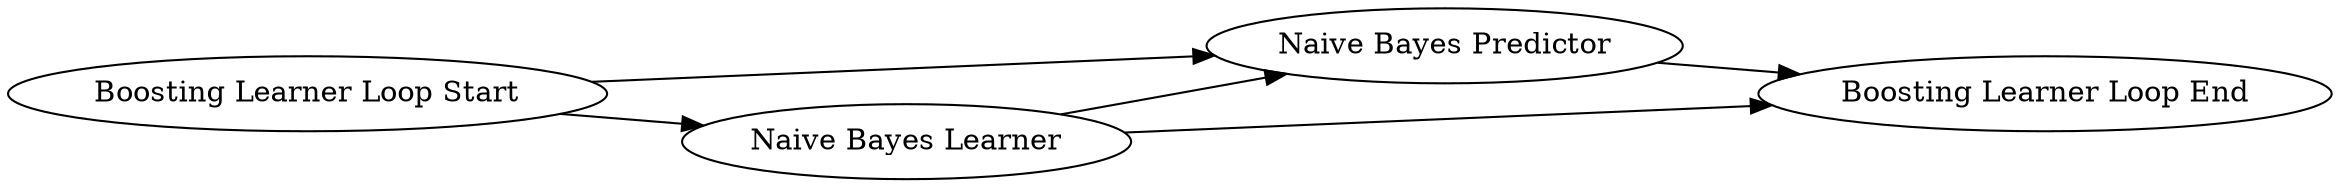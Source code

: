 digraph {
	1 [label="Boosting Learner Loop Start"]
	4 [label="Boosting Learner Loop End"]
	10 [label="Naive Bayes Predictor"]
	11 [label="Naive Bayes Learner"]
	1 -> 11
	1 -> 10
	10 -> 4
	11 -> 10
	11 -> 4
	rankdir=LR
}
